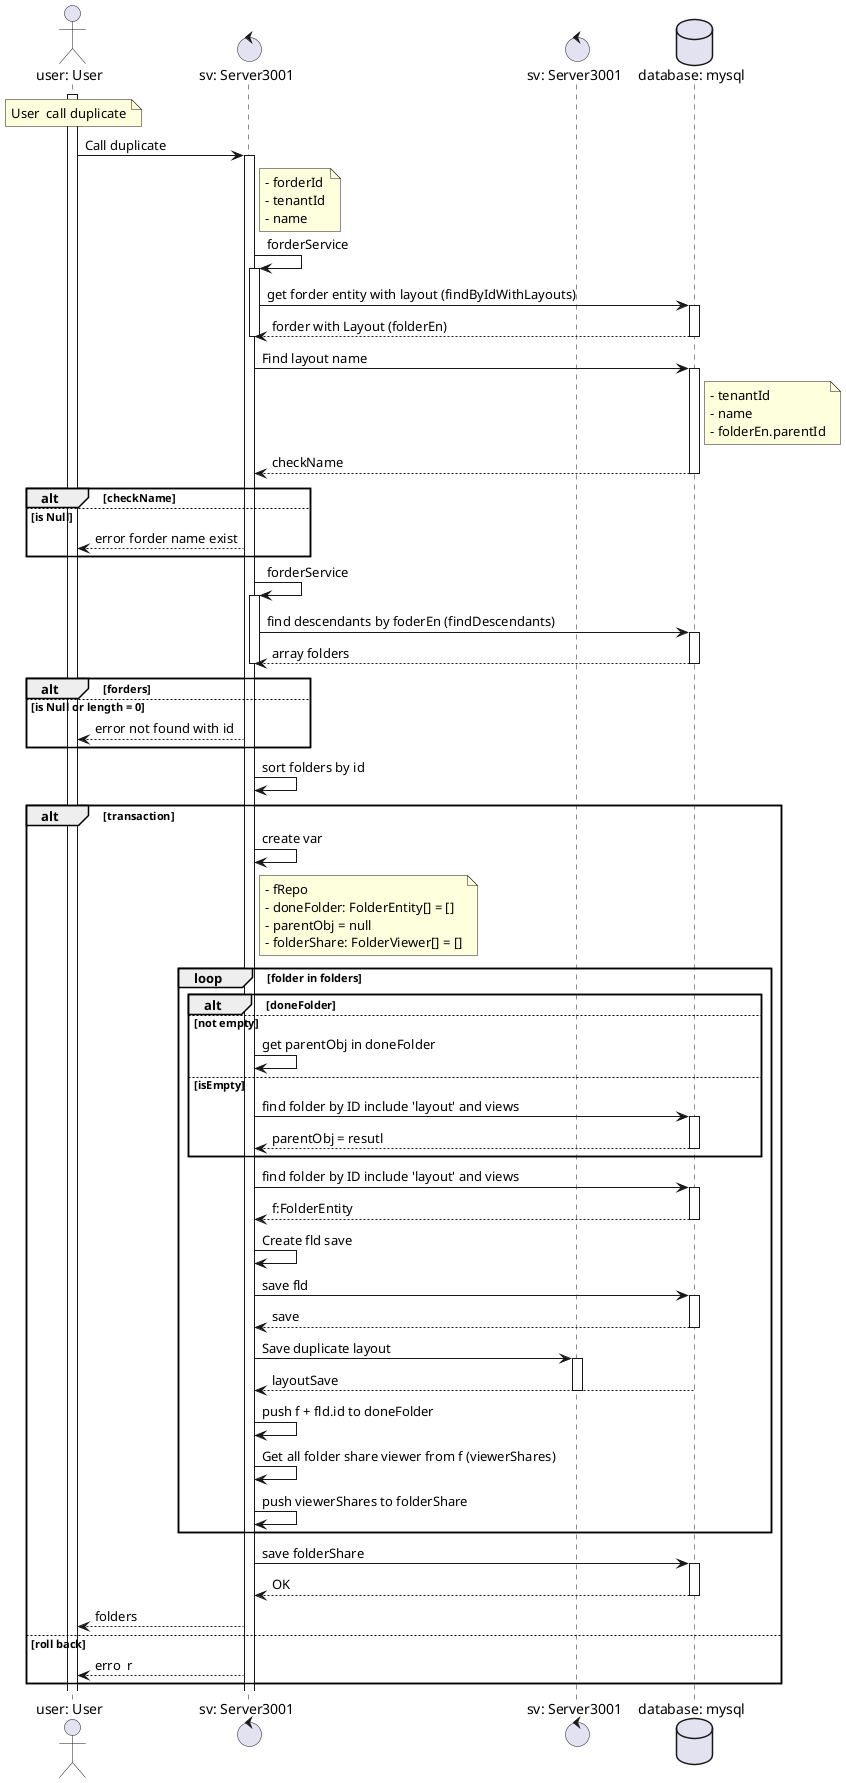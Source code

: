 @startuml duplicate
actor "user: User" as user
control "sv: Server3001" as sv
control "sv: Server3001" as manger
database "database: mysql" as db

note over user: User  call duplicate
activate user

user -> sv: Call duplicate
activate sv
note right sv
  - forderId
  - tenantId
  - name
end note
sv->sv: forderService
activate sv
sv->db: get forder entity with layout (findByIdWithLayouts)
activate db
db-->sv: forder with Layout (folderEn)
deactivate db
deactivate sv

sv->db: Find layout name
activate db
note right db 
  - tenantId
  - name 
  - folderEn.parentId
end note
db--> sv: checkName
deactivate db

alt checkName
else is Null 
sv-->user: error forder name exist
end group

sv->sv: forderService
activate sv
sv->db: find descendants by foderEn (findDescendants)
activate db
db-->sv: array folders
deactivate db
deactivate sv

alt forders
else is Null or length = 0
sv-->user: error not found with id
end group

sv->sv: sort folders by id

alt transaction
sv->sv:  create var
note right sv
- fRepo
- doneFolder: FolderEntity[] = [] 
- parentObj = null
- folderShare: FolderViewer[] = []
end note
loop folder in folders
  alt  doneFolder
  else  not empty 
  sv->sv: get parentObj in doneFolder

  else isEmpty
  sv->db: find folder by ID include 'layout' and views
  activate db
  db-->sv: parentObj = resutl
  deactivate db
  end group   

  sv->db: find folder by ID include 'layout' and views
  activate db
  db-->sv: f:FolderEntity
  deactivate db
  sv->sv: Create fld save
  sv->db: save fld
  activate db
  db-->sv: save
  deactivate db

  sv->manger: Save duplicate layout
  activate manger
  db-->sv: layoutSave
  deactivate manger
  sv->sv: push f + fld.id to doneFolder

  sv->sv: Get all folder share viewer from f (viewerShares)
  sv->sv: push viewerShares to folderShare
end group
sv->db: save folderShare
activate db
db-->sv: OK
deactivate db
sv--> user: folders
else roll back
sv--> user: erro  r
end group
@enduml